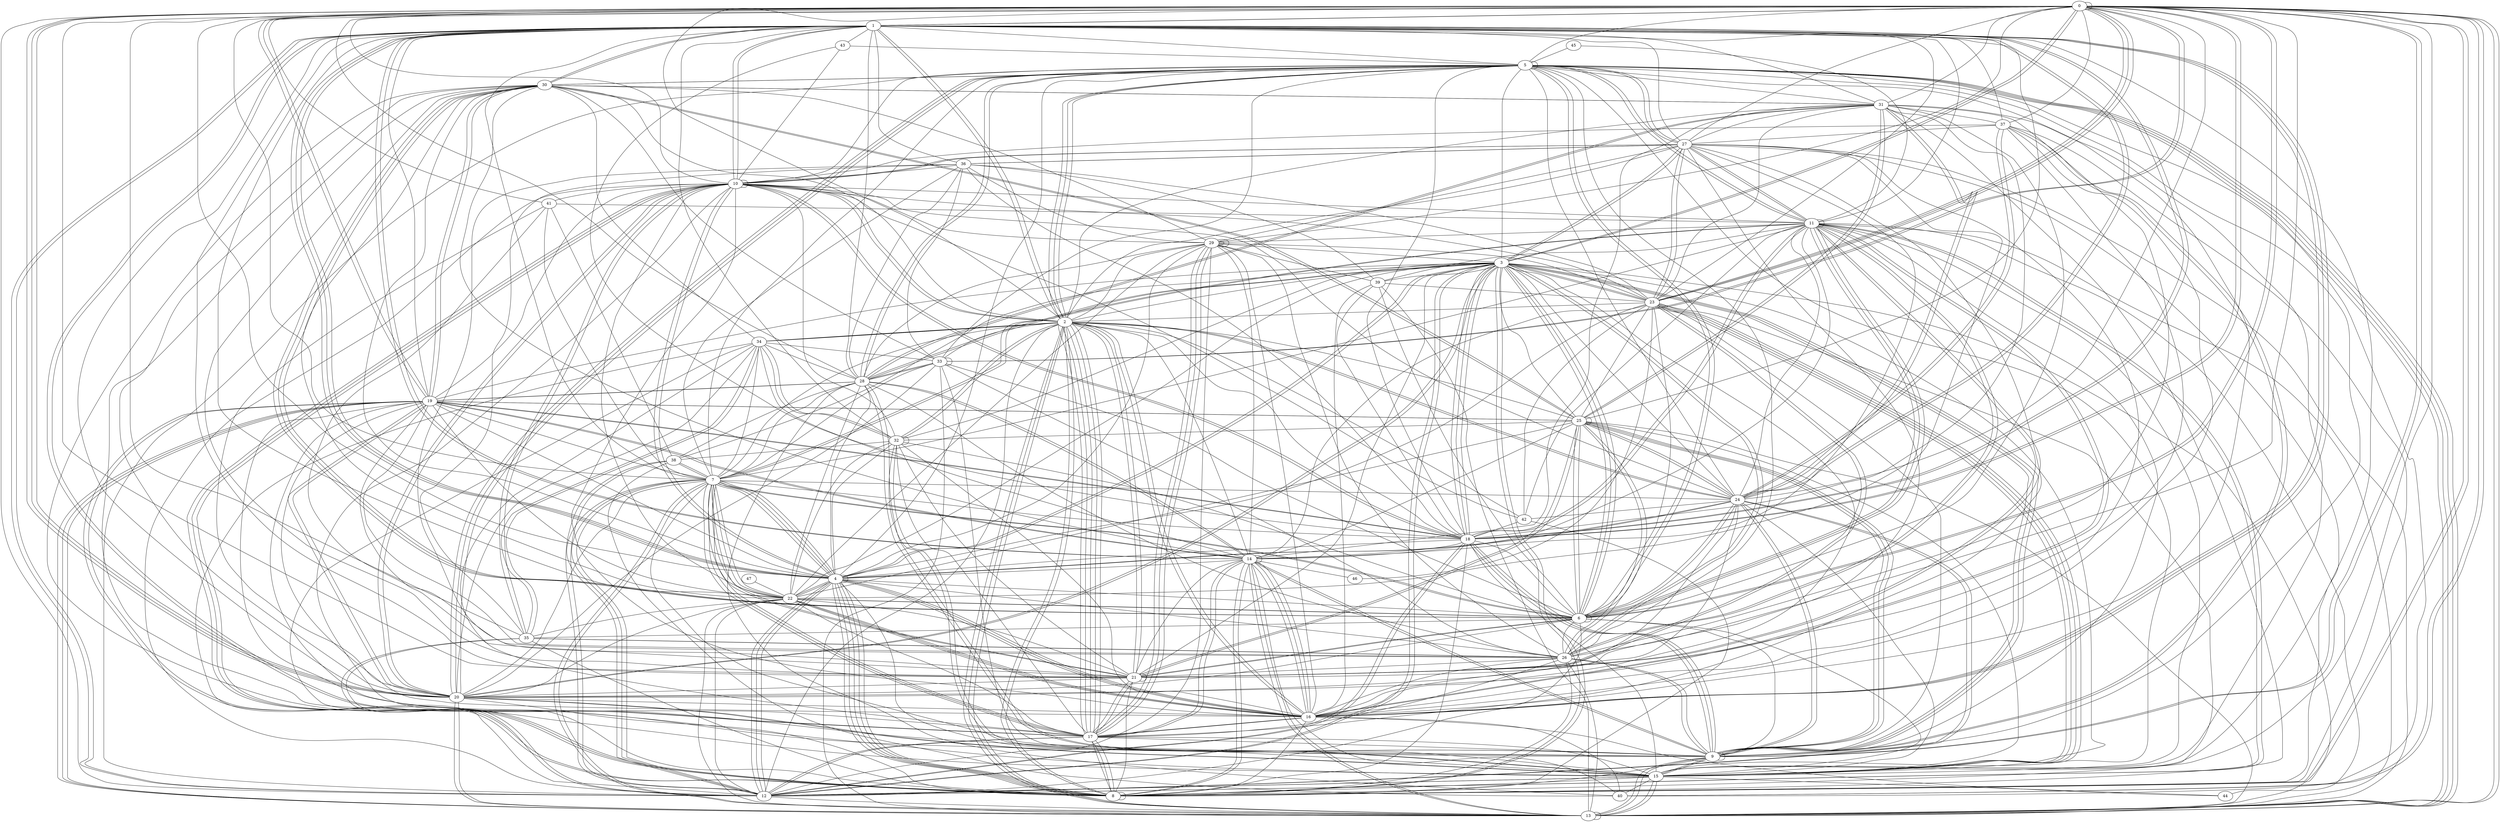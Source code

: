 graph G {
0;
1;
2;
3;
4;
5;
6;
7;
8;
9;
10;
11;
12;
13;
14;
15;
16;
17;
18;
19;
20;
21;
22;
23;
24;
25;
26;
27;
28;
29;
30;
31;
32;
33;
34;
35;
36;
37;
38;
39;
40;
41;
42;
43;
44;
45;
46;
47;
4--10 ;
23--3 ;
11--5 ;
4--22 ;
10--18 ;
39--23 ;
17--7 ;
9--9 ;
17--8 ;
13--19 ;
6--22 ;
26--3 ;
22--29 ;
15--23 ;
13--2 ;
0--40 ;
24--11 ;
6--6 ;
21--8 ;
5--3 ;
0--18 ;
19--4 ;
27--5 ;
12--2 ;
23--0 ;
4--7 ;
26--29 ;
17--7 ;
28--36 ;
33--7 ;
21--2 ;
15--44 ;
38--7 ;
18--10 ;
26--41 ;
1--43 ;
45--11 ;
27--10 ;
11--28 ;
31--37 ;
10--8 ;
6--24 ;
6--5 ;
29--17 ;
32--32 ;
34--7 ;
14--30 ;
33--13 ;
14--34 ;
5--20 ;
20--15 ;
0--37 ;
31--1 ;
26--28 ;
1--10 ;
35--0 ;
24--4 ;
10--8 ;
11--5 ;
29--29 ;
1--0 ;
33--5 ;
3--20 ;
28--19 ;
27--14 ;
35--26 ;
22--10 ;
19--16 ;
1--7 ;
17--2 ;
0--2 ;
5--27 ;
1--18 ;
2--24 ;
16--14 ;
8--9 ;
6--12 ;
1--2 ;
17--29 ;
6--5 ;
24--3 ;
21--36 ;
16--22 ;
4--8 ;
15--12 ;
0--24 ;
25--23 ;
39--13 ;
15--23 ;
19--30 ;
30--6 ;
36--27 ;
12--4 ;
8--18 ;
15--3 ;
19--20 ;
9--18 ;
21--20 ;
5--0 ;
1--4 ;
20--15 ;
26--31 ;
20--22 ;
15--10 ;
19--20 ;
29--12 ;
13--14 ;
7--19 ;
3--7 ;
0--19 ;
18--5 ;
32--34 ;
9--11 ;
12--10 ;
9--13 ;
11--21 ;
16--2 ;
7--13 ;
2--34 ;
25--13 ;
4--22 ;
12--15 ;
7--0 ;
44--11 ;
9--26 ;
15--9 ;
14--19 ;
3--8 ;
31--5 ;
9--24 ;
14--40 ;
6--30 ;
19--8 ;
29--10 ;
4--5 ;
24--42 ;
36--18 ;
20--16 ;
7--38 ;
4--29 ;
4--7 ;
7--28 ;
33--0 ;
24--9 ;
4--15 ;
3--18 ;
13--19 ;
27--8 ;
18--7 ;
27--23 ;
3--6 ;
12--34 ;
6--11 ;
25--1 ;
14--31 ;
41--7 ;
33--6 ;
16--11 ;
24--2 ;
35--10 ;
43--18 ;
5--13 ;
29--29 ;
42--23 ;
17--2 ;
3--9 ;
7--21 ;
30--5 ;
30--21 ;
2--5 ;
11--7 ;
37--24 ;
5--13 ;
16--4 ;
15--17 ;
3--18 ;
26--35 ;
28--14 ;
2--18 ;
13--9 ;
28--0 ;
6--31 ;
1--23 ;
25--32 ;
12--17 ;
3--9 ;
9--30 ;
0--0 ;
47--22 ;
8--4 ;
14--1 ;
23--9 ;
21--32 ;
14--28 ;
0--26 ;
3--39 ;
26--16 ;
28--5 ;
30--31 ;
17--22 ;
31--28 ;
9--0 ;
23--15 ;
34--28 ;
8--2 ;
30--6 ;
18--9 ;
15--31 ;
18--12 ;
7--24 ;
20--33 ;
40--16 ;
0--9 ;
14--29 ;
33--15 ;
18--39 ;
21--0 ;
10--2 ;
3--6 ;
27--36 ;
11--28 ;
11--15 ;
1--20 ;
5--13 ;
15--5 ;
2--27 ;
1--27 ;
42--10 ;
22--3 ;
12--7 ;
9--37 ;
26--4 ;
19--30 ;
22--1 ;
36--10 ;
1--16 ;
33--33 ;
1--0 ;
12--7 ;
28--31 ;
1--12 ;
3--18 ;
25--22 ;
11--12 ;
42--11 ;
32--34 ;
12--38 ;
11--16 ;
9--14 ;
22--7 ;
6--11 ;
42--2 ;
26--11 ;
26--19 ;
37--27 ;
29--17 ;
29--30 ;
1--5 ;
20--3 ;
22--6 ;
36--29 ;
24--6 ;
14--46 ;
25--24 ;
16--44 ;
42--18 ;
16--22 ;
16--14 ;
3--13 ;
7--6 ;
10--43 ;
29--39 ;
7--17 ;
4--3 ;
15--32 ;
28--1 ;
34--8 ;
35--34 ;
0--15 ;
11--26 ;
12--35 ;
22--32 ;
40--5 ;
3--25 ;
19--18 ;
17--32 ;
5--26 ;
4--28 ;
10--8 ;
0--23 ;
41--0 ;
25--31 ;
22--35 ;
16--37 ;
2--3 ;
36--35 ;
38--12 ;
5--12 ;
28--33 ;
3--0 ;
0--23 ;
29--28 ;
1--17 ;
30--4 ;
1--2 ;
10--5 ;
10--1 ;
2--21 ;
37--20 ;
27--29 ;
18--1 ;
27--16 ;
22--27 ;
5--13 ;
3--21 ;
15--32 ;
18--11 ;
15--13 ;
9--28 ;
21--17 ;
10--10 ;
40--0 ;
8--26 ;
19--17 ;
33--28 ;
21--27 ;
1--19 ;
21--25 ;
24--15 ;
11--21 ;
10--20 ;
8--37 ;
0--12 ;
7--36 ;
17--21 ;
25--30 ;
41--11 ;
15--13 ;
16--14 ;
1--16 ;
6--35 ;
6--15 ;
27--17 ;
22--16 ;
10--35 ;
6--18 ;
23--14 ;
4--24 ;
33--30 ;
8--17 ;
5--28 ;
12--3 ;
0--31 ;
10--24 ;
29--23 ;
4--1 ;
22--21 ;
35--34 ;
24--12 ;
26--17 ;
7--9 ;
19--22 ;
15--30 ;
22--28 ;
3--27 ;
3--27 ;
0--3 ;
4--8 ;
11--10 ;
1--15 ;
15--25 ;
39--11 ;
30--20 ;
13--11 ;
20--5 ;
19--8 ;
0--10 ;
16--39 ;
4--1 ;
1--24 ;
33--26 ;
17--2 ;
0--13 ;
34--30 ;
14--14 ;
2--32 ;
34--33 ;
4--6 ;
0--20 ;
15--40 ;
30--2 ;
25--24 ;
17--2 ;
16--3 ;
14--17 ;
27--11 ;
36--23 ;
24--20 ;
6--21 ;
25--14 ;
4--4 ;
19--13 ;
2--5 ;
30--22 ;
16--1 ;
23--27 ;
4--18 ;
11--1 ;
19--18 ;
3--32 ;
26--35 ;
5--2 ;
8--3 ;
10--23 ;
12--17 ;
13--13 ;
12--13 ;
19--14 ;
3--6 ;
32--16 ;
3--19 ;
23--4 ;
26--13 ;
4--0 ;
18--14 ;
19--25 ;
39--36 ;
7--12 ;
5--30 ;
15--8 ;
2--13 ;
1--24 ;
42--8 ;
32--10 ;
23--46 ;
6--26 ;
25--31 ;
3--38 ;
6--20 ;
18--11 ;
18--0 ;
5--16 ;
7--4 ;
8--0 ;
19--9 ;
24--37 ;
2--29 ;
17--8 ;
25--6 ;
33--0 ;
8--16 ;
1--12 ;
38--40 ;
5--9 ;
13--20 ;
26--21 ;
22--7 ;
31--23 ;
11--11 ;
31--27 ;
14--9 ;
6--11 ;
25--6 ;
33--36 ;
10--41 ;
13--20 ;
12--35 ;
4--8 ;
13--14 ;
18--31 ;
0--20 ;
22--7 ;
2--16 ;
25--30 ;
11--29 ;
25--26 ;
25--9 ;
20--7 ;
31--8 ;
2--33 ;
14--1 ;
16--17 ;
9--28 ;
2--14 ;
1--17 ;
8--2 ;
15--12 ;
32--38 ;
40--28 ;
19--0 ;
19--25 ;
10--20 ;
20--41 ;
0--27 ;
31--24 ;
22--13 ;
38--28 ;
9--3 ;
35--8 ;
2--13 ;
37--1 ;
21--23 ;
29--3 ;
11--12 ;
6--21 ;
11--14 ;
14--4 ;
17--14 ;
20--8 ;
7--4 ;
21--1 ;
0--8 ;
31--30 ;
9--15 ;
25--9 ;
4--16 ;
2--25 ;
4--32 ;
2--31 ;
31--24 ;
9--18 ;
34--17 ;
5--24 ;
23--21 ;
15--18 ;
29--16 ;
6--9 ;
23--6 ;
4--12 ;
8--8 ;
27--10 ;
38--41 ;
22--12 ;
10--19 ;
0--6 ;
34--2 ;
16--4 ;
10--16 ;
0--1 ;
20--5 ;
4--3 ;
15--23 ;
13--0 ;
17--16 ;
5--5 ;
24--12 ;
37--10 ;
1--32 ;
1--30 ;
7--5 ;
0--29 ;
6--22 ;
2--34 ;
16--24 ;
7--2 ;
6--39 ;
12--3 ;
17--2 ;
20--34 ;
17--9 ;
45--5 ;
7--21 ;
25--25 ;
26--25 ;
8--14 ;
43--5 ;
20--0 ;
27--13 ;
6--0 ;
32--2 ;
18--12 ;
9--25 ;
30--1 ;
26--3 ;
2--10 ;
8--14 ;
3--23 ;
8--4 ;
14--21 ;
21--21 ;
11--27 ;
6--32 ;
4--10 ;
7--6 ;
23--2 ;
23--8 ;
25--21 ;
3--7 ;
26--9 ;
4--12 ;
37--9 ;
21--19 ;
28--19 ;
1--36 ;
13--7 ;
}
